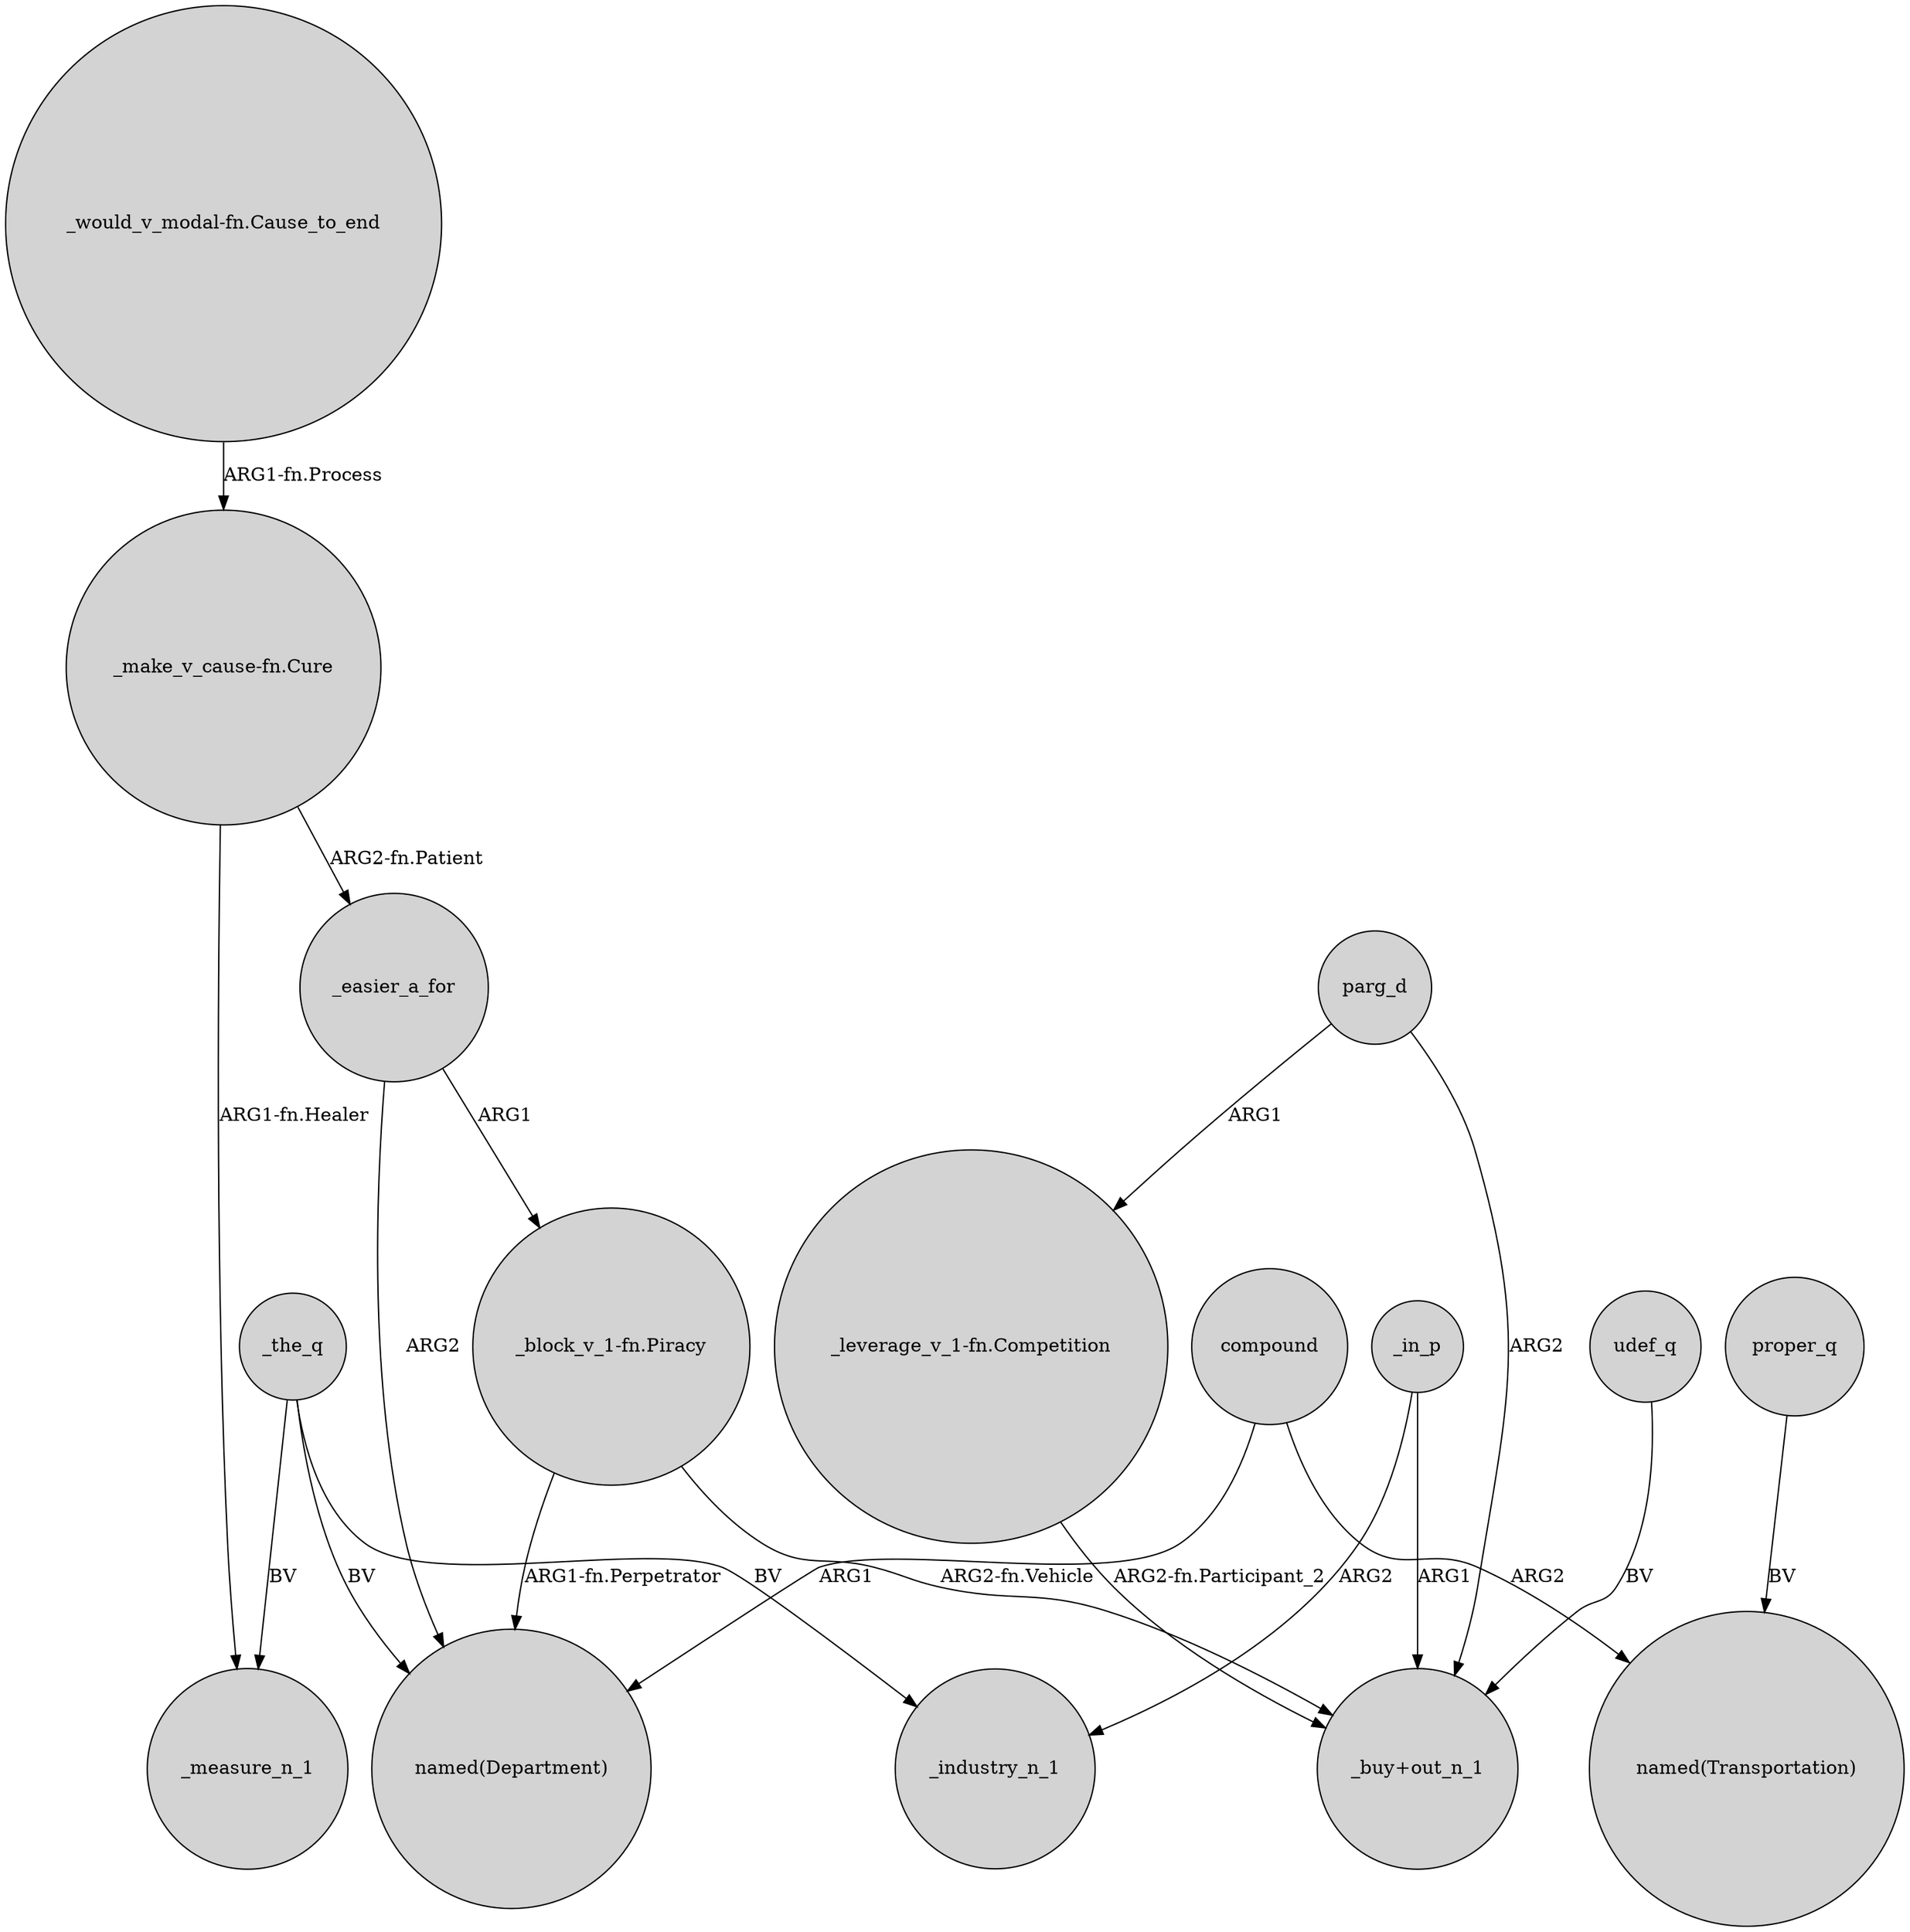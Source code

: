 digraph {
	node [shape=circle style=filled]
	_the_q -> _measure_n_1 [label=BV]
	"_make_v_cause-fn.Cure" -> _easier_a_for [label="ARG2-fn.Patient"]
	_in_p -> "_buy+out_n_1" [label=ARG1]
	_the_q -> "named(Department)" [label=BV]
	parg_d -> "_leverage_v_1-fn.Competition" [label=ARG1]
	udef_q -> "_buy+out_n_1" [label=BV]
	parg_d -> "_buy+out_n_1" [label=ARG2]
	"_would_v_modal-fn.Cause_to_end" -> "_make_v_cause-fn.Cure" [label="ARG1-fn.Process"]
	_easier_a_for -> "named(Department)" [label=ARG2]
	"_make_v_cause-fn.Cure" -> _measure_n_1 [label="ARG1-fn.Healer"]
	"_block_v_1-fn.Piracy" -> "_buy+out_n_1" [label="ARG2-fn.Vehicle"]
	compound -> "named(Transportation)" [label=ARG2]
	proper_q -> "named(Transportation)" [label=BV]
	compound -> "named(Department)" [label=ARG1]
	_in_p -> _industry_n_1 [label=ARG2]
	"_leverage_v_1-fn.Competition" -> "_buy+out_n_1" [label="ARG2-fn.Participant_2"]
	_easier_a_for -> "_block_v_1-fn.Piracy" [label=ARG1]
	_the_q -> _industry_n_1 [label=BV]
	"_block_v_1-fn.Piracy" -> "named(Department)" [label="ARG1-fn.Perpetrator"]
}
